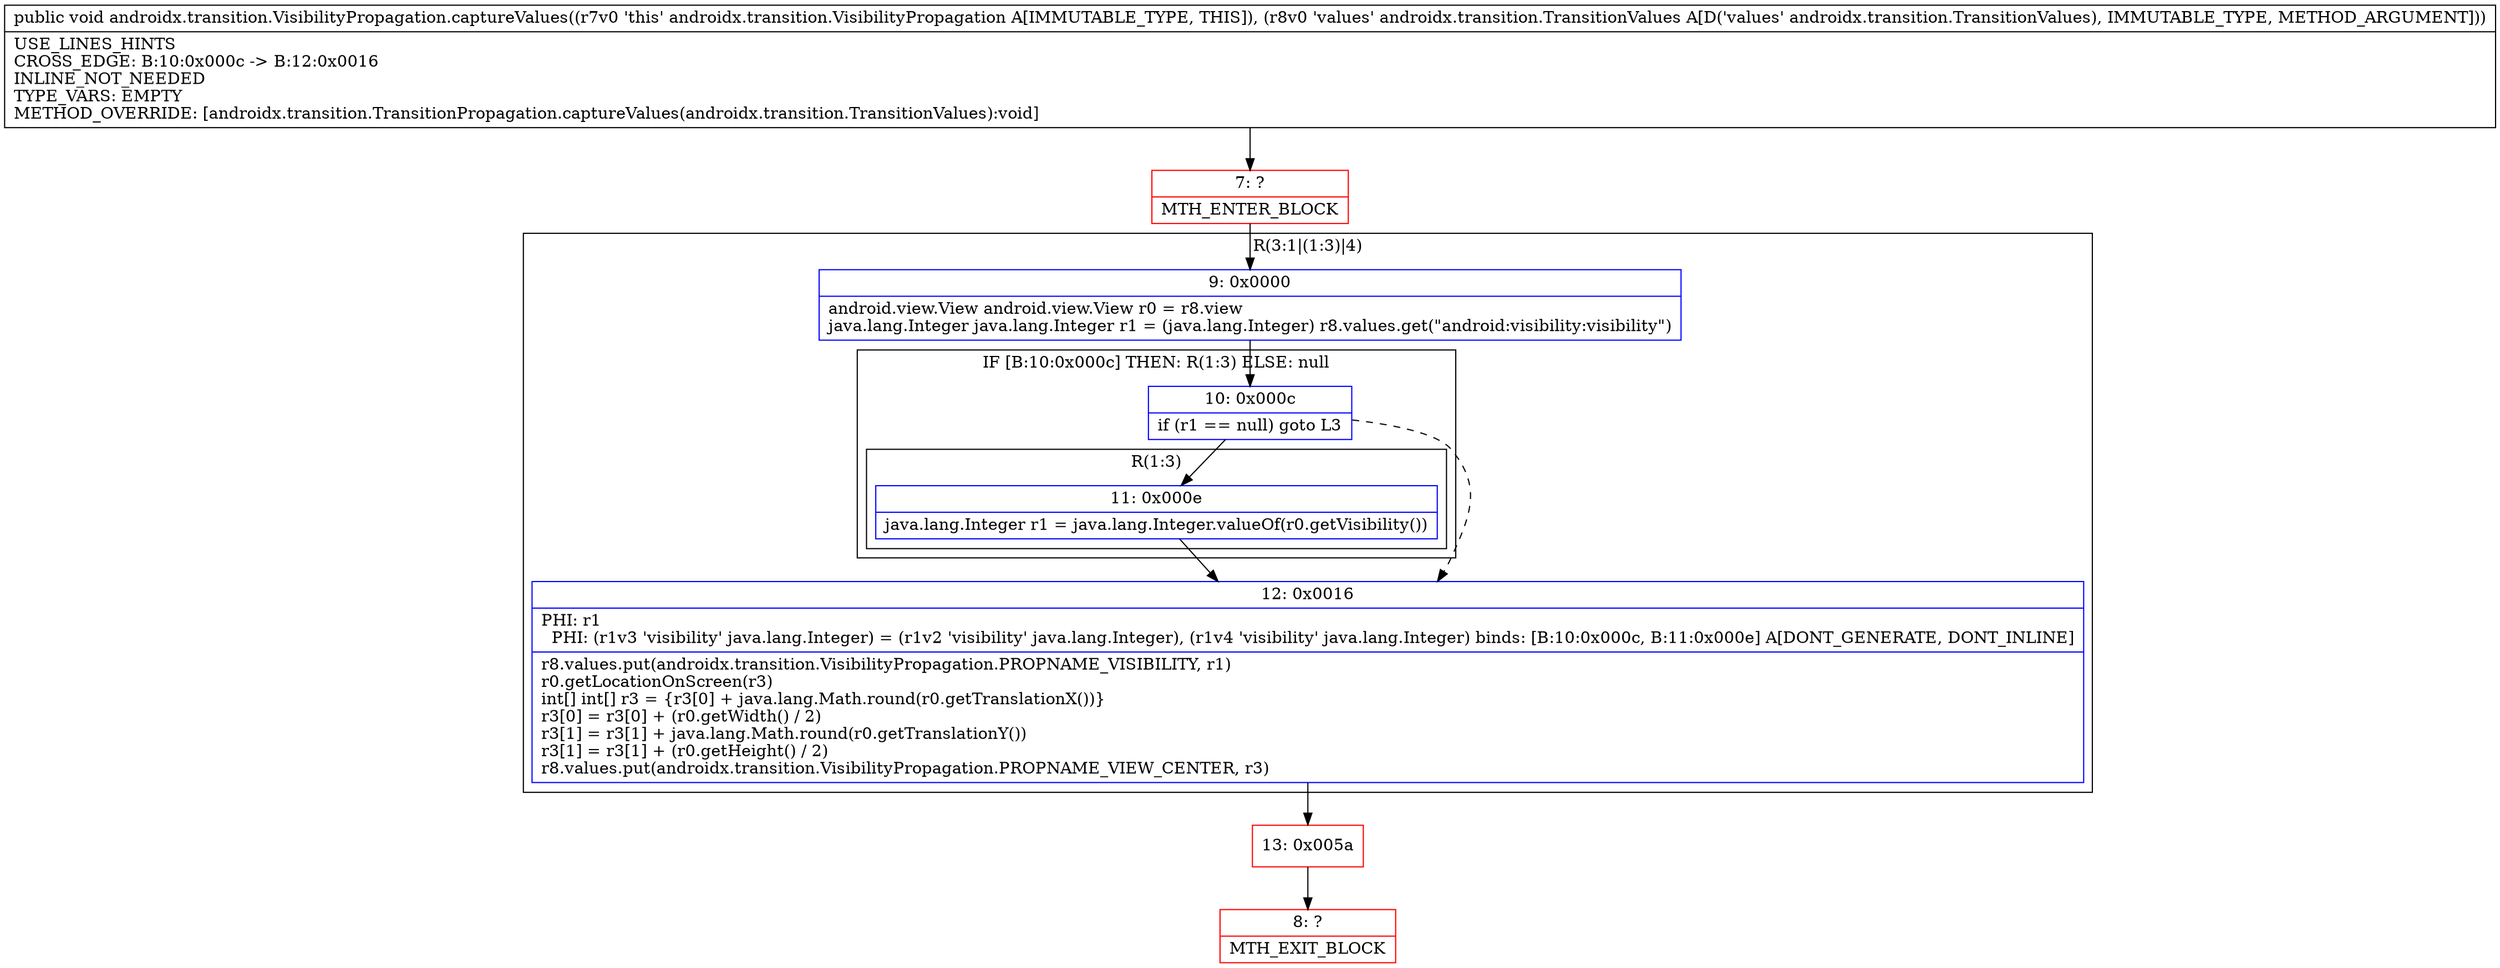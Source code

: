 digraph "CFG forandroidx.transition.VisibilityPropagation.captureValues(Landroidx\/transition\/TransitionValues;)V" {
subgraph cluster_Region_1920938198 {
label = "R(3:1|(1:3)|4)";
node [shape=record,color=blue];
Node_9 [shape=record,label="{9\:\ 0x0000|android.view.View android.view.View r0 = r8.view\ljava.lang.Integer java.lang.Integer r1 = (java.lang.Integer) r8.values.get(\"android:visibility:visibility\")\l}"];
subgraph cluster_IfRegion_1853421472 {
label = "IF [B:10:0x000c] THEN: R(1:3) ELSE: null";
node [shape=record,color=blue];
Node_10 [shape=record,label="{10\:\ 0x000c|if (r1 == null) goto L3\l}"];
subgraph cluster_Region_708942194 {
label = "R(1:3)";
node [shape=record,color=blue];
Node_11 [shape=record,label="{11\:\ 0x000e|java.lang.Integer r1 = java.lang.Integer.valueOf(r0.getVisibility())\l}"];
}
}
Node_12 [shape=record,label="{12\:\ 0x0016|PHI: r1 \l  PHI: (r1v3 'visibility' java.lang.Integer) = (r1v2 'visibility' java.lang.Integer), (r1v4 'visibility' java.lang.Integer) binds: [B:10:0x000c, B:11:0x000e] A[DONT_GENERATE, DONT_INLINE]\l|r8.values.put(androidx.transition.VisibilityPropagation.PROPNAME_VISIBILITY, r1)\lr0.getLocationOnScreen(r3)\lint[] int[] r3 = \{r3[0] + java.lang.Math.round(r0.getTranslationX())\}\lr3[0] = r3[0] + (r0.getWidth() \/ 2)\lr3[1] = r3[1] + java.lang.Math.round(r0.getTranslationY())\lr3[1] = r3[1] + (r0.getHeight() \/ 2)\lr8.values.put(androidx.transition.VisibilityPropagation.PROPNAME_VIEW_CENTER, r3)\l}"];
}
Node_7 [shape=record,color=red,label="{7\:\ ?|MTH_ENTER_BLOCK\l}"];
Node_13 [shape=record,color=red,label="{13\:\ 0x005a}"];
Node_8 [shape=record,color=red,label="{8\:\ ?|MTH_EXIT_BLOCK\l}"];
MethodNode[shape=record,label="{public void androidx.transition.VisibilityPropagation.captureValues((r7v0 'this' androidx.transition.VisibilityPropagation A[IMMUTABLE_TYPE, THIS]), (r8v0 'values' androidx.transition.TransitionValues A[D('values' androidx.transition.TransitionValues), IMMUTABLE_TYPE, METHOD_ARGUMENT]))  | USE_LINES_HINTS\lCROSS_EDGE: B:10:0x000c \-\> B:12:0x0016\lINLINE_NOT_NEEDED\lTYPE_VARS: EMPTY\lMETHOD_OVERRIDE: [androidx.transition.TransitionPropagation.captureValues(androidx.transition.TransitionValues):void]\l}"];
MethodNode -> Node_7;Node_9 -> Node_10;
Node_10 -> Node_11;
Node_10 -> Node_12[style=dashed];
Node_11 -> Node_12;
Node_12 -> Node_13;
Node_7 -> Node_9;
Node_13 -> Node_8;
}

